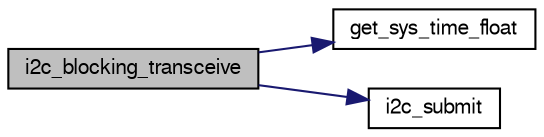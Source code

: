 digraph "i2c_blocking_transceive"
{
  edge [fontname="FreeSans",fontsize="10",labelfontname="FreeSans",labelfontsize="10"];
  node [fontname="FreeSans",fontsize="10",shape=record];
  rankdir="LR";
  Node1 [label="i2c_blocking_transceive",height=0.2,width=0.4,color="black", fillcolor="grey75", style="filled", fontcolor="black"];
  Node1 -> Node2 [color="midnightblue",fontsize="10",style="solid",fontname="FreeSans"];
  Node2 [label="get_sys_time_float",height=0.2,width=0.4,color="black", fillcolor="white", style="filled",URL="$sys__time_8h.html#af486c2fb33d8d33645256a9970eb056e",tooltip="Get the time in seconds since startup. "];
  Node1 -> Node3 [color="midnightblue",fontsize="10",style="solid",fontname="FreeSans"];
  Node3 [label="i2c_submit",height=0.2,width=0.4,color="black", fillcolor="white", style="filled",URL="$group__i2c.html#ga4eed48e542a9c71b93372f5a38d7e367",tooltip="Submit a I2C transaction. "];
}
